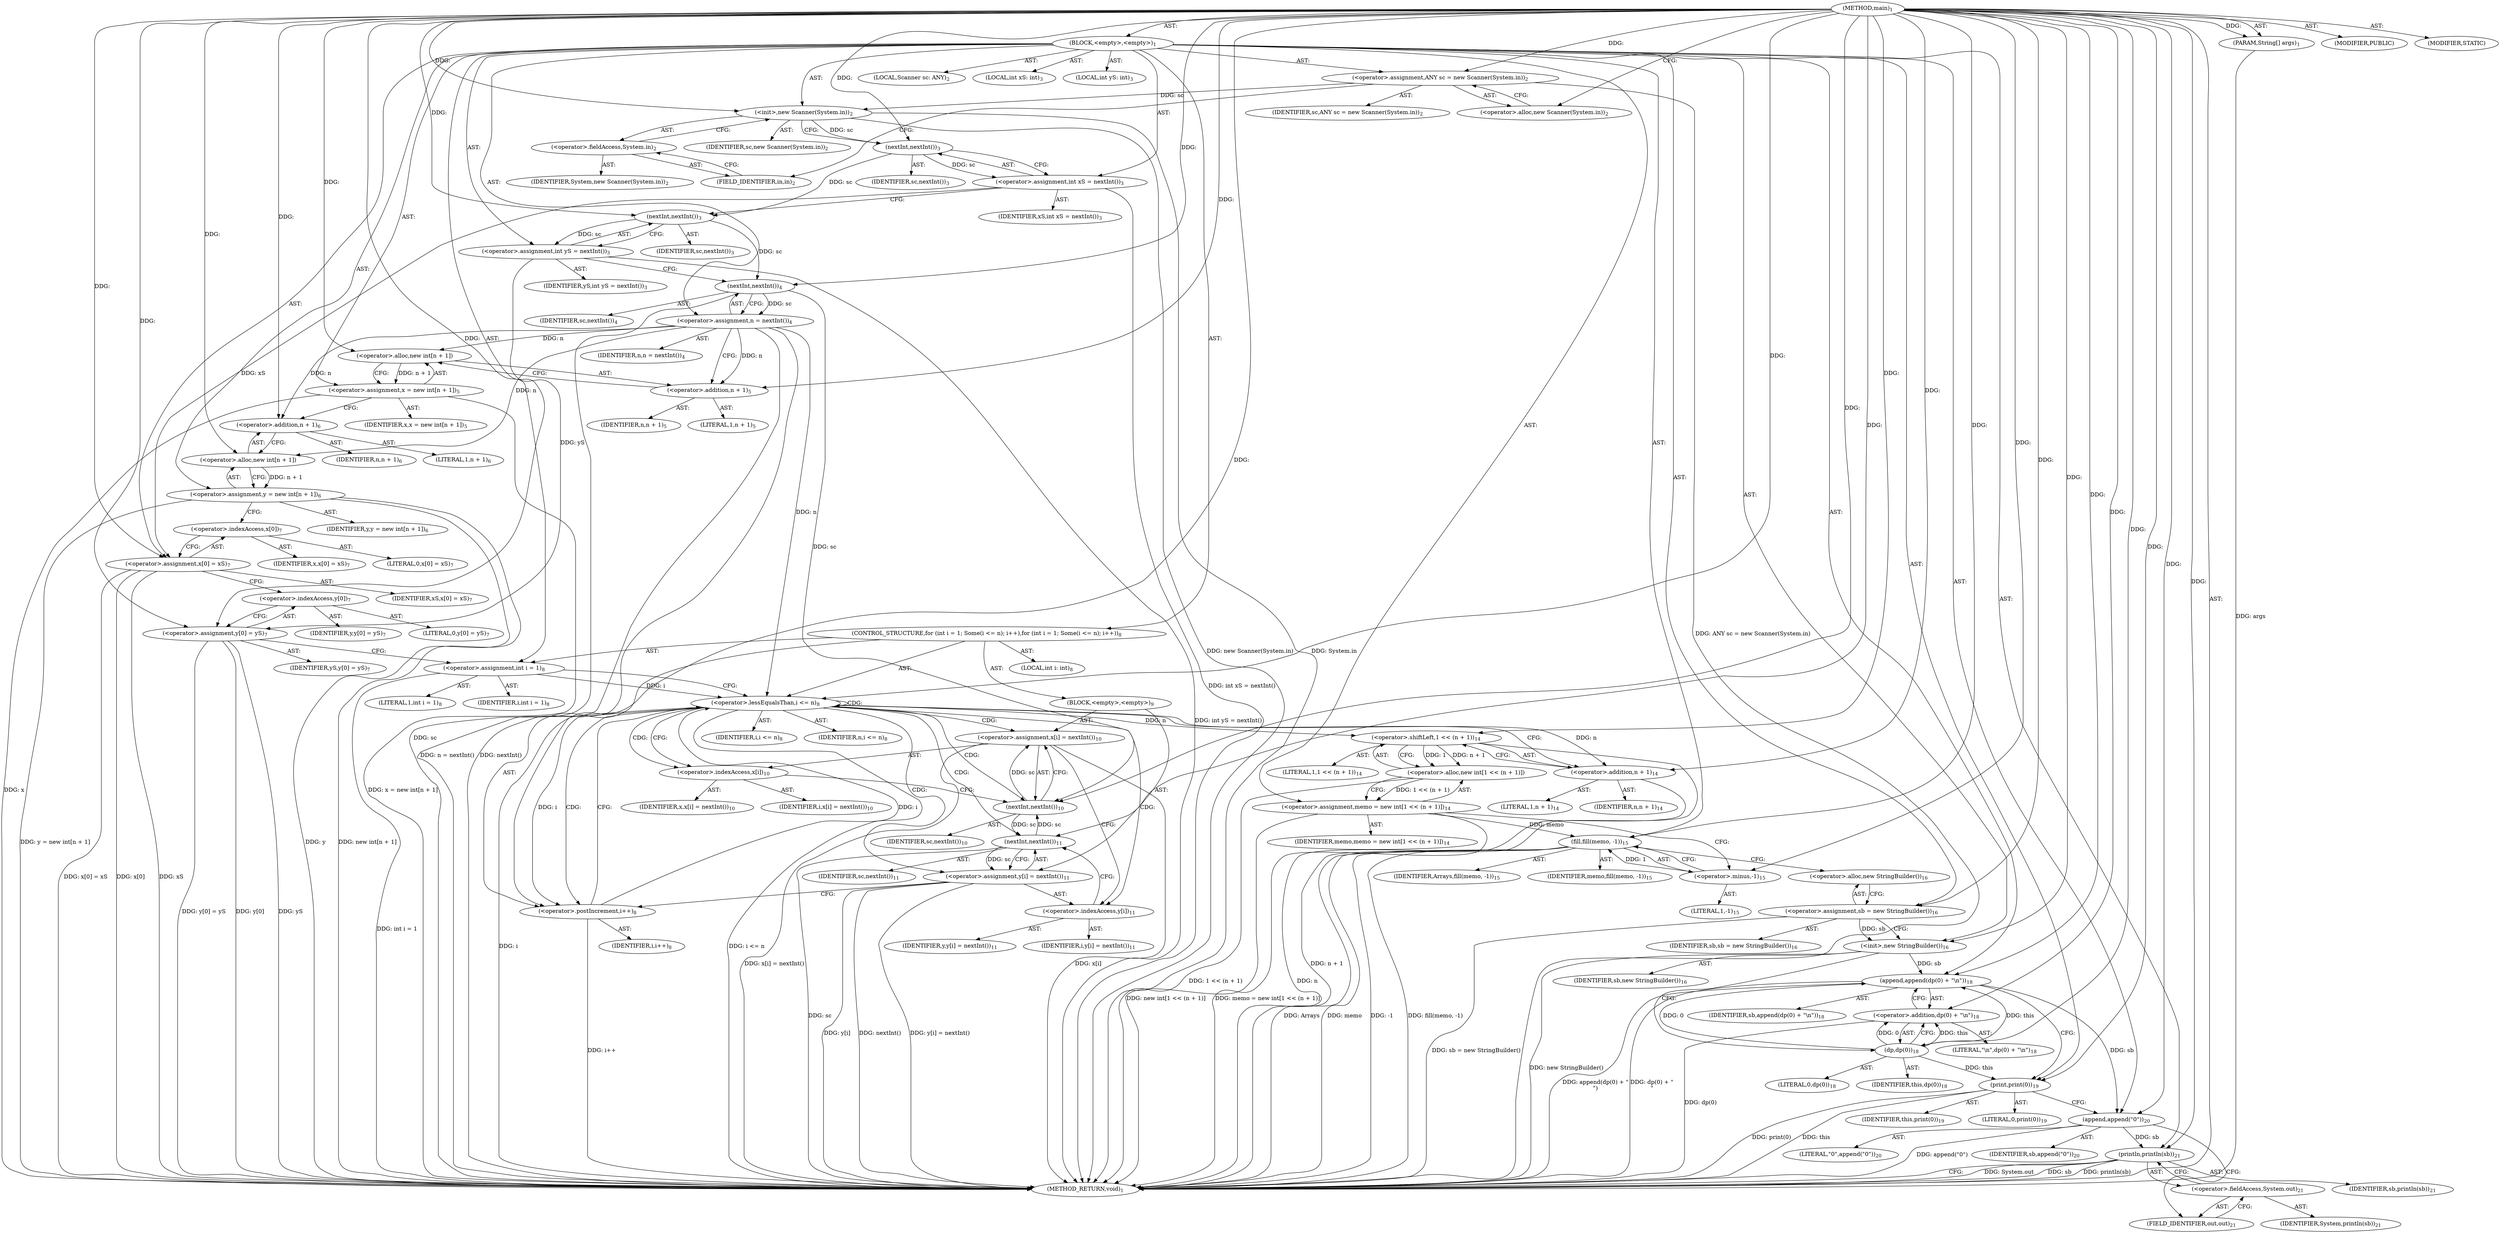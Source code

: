 digraph "main" {  
"19" [label = <(METHOD,main)<SUB>1</SUB>> ]
"20" [label = <(PARAM,String[] args)<SUB>1</SUB>> ]
"21" [label = <(BLOCK,&lt;empty&gt;,&lt;empty&gt;)<SUB>1</SUB>> ]
"4" [label = <(LOCAL,Scanner sc: ANY)<SUB>2</SUB>> ]
"22" [label = <(&lt;operator&gt;.assignment,ANY sc = new Scanner(System.in))<SUB>2</SUB>> ]
"23" [label = <(IDENTIFIER,sc,ANY sc = new Scanner(System.in))<SUB>2</SUB>> ]
"24" [label = <(&lt;operator&gt;.alloc,new Scanner(System.in))<SUB>2</SUB>> ]
"25" [label = <(&lt;init&gt;,new Scanner(System.in))<SUB>2</SUB>> ]
"3" [label = <(IDENTIFIER,sc,new Scanner(System.in))<SUB>2</SUB>> ]
"26" [label = <(&lt;operator&gt;.fieldAccess,System.in)<SUB>2</SUB>> ]
"27" [label = <(IDENTIFIER,System,new Scanner(System.in))<SUB>2</SUB>> ]
"28" [label = <(FIELD_IDENTIFIER,in,in)<SUB>2</SUB>> ]
"29" [label = <(LOCAL,int xS: int)<SUB>3</SUB>> ]
"30" [label = <(LOCAL,int yS: int)<SUB>3</SUB>> ]
"31" [label = <(&lt;operator&gt;.assignment,int xS = nextInt())<SUB>3</SUB>> ]
"32" [label = <(IDENTIFIER,xS,int xS = nextInt())<SUB>3</SUB>> ]
"33" [label = <(nextInt,nextInt())<SUB>3</SUB>> ]
"34" [label = <(IDENTIFIER,sc,nextInt())<SUB>3</SUB>> ]
"35" [label = <(&lt;operator&gt;.assignment,int yS = nextInt())<SUB>3</SUB>> ]
"36" [label = <(IDENTIFIER,yS,int yS = nextInt())<SUB>3</SUB>> ]
"37" [label = <(nextInt,nextInt())<SUB>3</SUB>> ]
"38" [label = <(IDENTIFIER,sc,nextInt())<SUB>3</SUB>> ]
"39" [label = <(&lt;operator&gt;.assignment,n = nextInt())<SUB>4</SUB>> ]
"40" [label = <(IDENTIFIER,n,n = nextInt())<SUB>4</SUB>> ]
"41" [label = <(nextInt,nextInt())<SUB>4</SUB>> ]
"42" [label = <(IDENTIFIER,sc,nextInt())<SUB>4</SUB>> ]
"43" [label = <(&lt;operator&gt;.assignment,x = new int[n + 1])<SUB>5</SUB>> ]
"44" [label = <(IDENTIFIER,x,x = new int[n + 1])<SUB>5</SUB>> ]
"45" [label = <(&lt;operator&gt;.alloc,new int[n + 1])> ]
"46" [label = <(&lt;operator&gt;.addition,n + 1)<SUB>5</SUB>> ]
"47" [label = <(IDENTIFIER,n,n + 1)<SUB>5</SUB>> ]
"48" [label = <(LITERAL,1,n + 1)<SUB>5</SUB>> ]
"49" [label = <(&lt;operator&gt;.assignment,y = new int[n + 1])<SUB>6</SUB>> ]
"50" [label = <(IDENTIFIER,y,y = new int[n + 1])<SUB>6</SUB>> ]
"51" [label = <(&lt;operator&gt;.alloc,new int[n + 1])> ]
"52" [label = <(&lt;operator&gt;.addition,n + 1)<SUB>6</SUB>> ]
"53" [label = <(IDENTIFIER,n,n + 1)<SUB>6</SUB>> ]
"54" [label = <(LITERAL,1,n + 1)<SUB>6</SUB>> ]
"55" [label = <(&lt;operator&gt;.assignment,x[0] = xS)<SUB>7</SUB>> ]
"56" [label = <(&lt;operator&gt;.indexAccess,x[0])<SUB>7</SUB>> ]
"57" [label = <(IDENTIFIER,x,x[0] = xS)<SUB>7</SUB>> ]
"58" [label = <(LITERAL,0,x[0] = xS)<SUB>7</SUB>> ]
"59" [label = <(IDENTIFIER,xS,x[0] = xS)<SUB>7</SUB>> ]
"60" [label = <(&lt;operator&gt;.assignment,y[0] = yS)<SUB>7</SUB>> ]
"61" [label = <(&lt;operator&gt;.indexAccess,y[0])<SUB>7</SUB>> ]
"62" [label = <(IDENTIFIER,y,y[0] = yS)<SUB>7</SUB>> ]
"63" [label = <(LITERAL,0,y[0] = yS)<SUB>7</SUB>> ]
"64" [label = <(IDENTIFIER,yS,y[0] = yS)<SUB>7</SUB>> ]
"65" [label = <(CONTROL_STRUCTURE,for (int i = 1; Some(i &lt;= n); i++),for (int i = 1; Some(i &lt;= n); i++))<SUB>8</SUB>> ]
"66" [label = <(LOCAL,int i: int)<SUB>8</SUB>> ]
"67" [label = <(&lt;operator&gt;.assignment,int i = 1)<SUB>8</SUB>> ]
"68" [label = <(IDENTIFIER,i,int i = 1)<SUB>8</SUB>> ]
"69" [label = <(LITERAL,1,int i = 1)<SUB>8</SUB>> ]
"70" [label = <(&lt;operator&gt;.lessEqualsThan,i &lt;= n)<SUB>8</SUB>> ]
"71" [label = <(IDENTIFIER,i,i &lt;= n)<SUB>8</SUB>> ]
"72" [label = <(IDENTIFIER,n,i &lt;= n)<SUB>8</SUB>> ]
"73" [label = <(&lt;operator&gt;.postIncrement,i++)<SUB>8</SUB>> ]
"74" [label = <(IDENTIFIER,i,i++)<SUB>8</SUB>> ]
"75" [label = <(BLOCK,&lt;empty&gt;,&lt;empty&gt;)<SUB>9</SUB>> ]
"76" [label = <(&lt;operator&gt;.assignment,x[i] = nextInt())<SUB>10</SUB>> ]
"77" [label = <(&lt;operator&gt;.indexAccess,x[i])<SUB>10</SUB>> ]
"78" [label = <(IDENTIFIER,x,x[i] = nextInt())<SUB>10</SUB>> ]
"79" [label = <(IDENTIFIER,i,x[i] = nextInt())<SUB>10</SUB>> ]
"80" [label = <(nextInt,nextInt())<SUB>10</SUB>> ]
"81" [label = <(IDENTIFIER,sc,nextInt())<SUB>10</SUB>> ]
"82" [label = <(&lt;operator&gt;.assignment,y[i] = nextInt())<SUB>11</SUB>> ]
"83" [label = <(&lt;operator&gt;.indexAccess,y[i])<SUB>11</SUB>> ]
"84" [label = <(IDENTIFIER,y,y[i] = nextInt())<SUB>11</SUB>> ]
"85" [label = <(IDENTIFIER,i,y[i] = nextInt())<SUB>11</SUB>> ]
"86" [label = <(nextInt,nextInt())<SUB>11</SUB>> ]
"87" [label = <(IDENTIFIER,sc,nextInt())<SUB>11</SUB>> ]
"88" [label = <(&lt;operator&gt;.assignment,memo = new int[1 &lt;&lt; (n + 1)])<SUB>14</SUB>> ]
"89" [label = <(IDENTIFIER,memo,memo = new int[1 &lt;&lt; (n + 1)])<SUB>14</SUB>> ]
"90" [label = <(&lt;operator&gt;.alloc,new int[1 &lt;&lt; (n + 1)])> ]
"91" [label = <(&lt;operator&gt;.shiftLeft,1 &lt;&lt; (n + 1))<SUB>14</SUB>> ]
"92" [label = <(LITERAL,1,1 &lt;&lt; (n + 1))<SUB>14</SUB>> ]
"93" [label = <(&lt;operator&gt;.addition,n + 1)<SUB>14</SUB>> ]
"94" [label = <(IDENTIFIER,n,n + 1)<SUB>14</SUB>> ]
"95" [label = <(LITERAL,1,n + 1)<SUB>14</SUB>> ]
"96" [label = <(fill,fill(memo, -1))<SUB>15</SUB>> ]
"97" [label = <(IDENTIFIER,Arrays,fill(memo, -1))<SUB>15</SUB>> ]
"98" [label = <(IDENTIFIER,memo,fill(memo, -1))<SUB>15</SUB>> ]
"99" [label = <(&lt;operator&gt;.minus,-1)<SUB>15</SUB>> ]
"100" [label = <(LITERAL,1,-1)<SUB>15</SUB>> ]
"101" [label = <(&lt;operator&gt;.assignment,sb = new StringBuilder())<SUB>16</SUB>> ]
"102" [label = <(IDENTIFIER,sb,sb = new StringBuilder())<SUB>16</SUB>> ]
"103" [label = <(&lt;operator&gt;.alloc,new StringBuilder())<SUB>16</SUB>> ]
"104" [label = <(&lt;init&gt;,new StringBuilder())<SUB>16</SUB>> ]
"105" [label = <(IDENTIFIER,sb,new StringBuilder())<SUB>16</SUB>> ]
"106" [label = <(append,append(dp(0) + &quot;\n&quot;))<SUB>18</SUB>> ]
"107" [label = <(IDENTIFIER,sb,append(dp(0) + &quot;\n&quot;))<SUB>18</SUB>> ]
"108" [label = <(&lt;operator&gt;.addition,dp(0) + &quot;\n&quot;)<SUB>18</SUB>> ]
"109" [label = <(dp,dp(0))<SUB>18</SUB>> ]
"110" [label = <(IDENTIFIER,this,dp(0))<SUB>18</SUB>> ]
"111" [label = <(LITERAL,0,dp(0))<SUB>18</SUB>> ]
"112" [label = <(LITERAL,&quot;\n&quot;,dp(0) + &quot;\n&quot;)<SUB>18</SUB>> ]
"113" [label = <(print,print(0))<SUB>19</SUB>> ]
"114" [label = <(IDENTIFIER,this,print(0))<SUB>19</SUB>> ]
"115" [label = <(LITERAL,0,print(0))<SUB>19</SUB>> ]
"116" [label = <(append,append(&quot;0&quot;))<SUB>20</SUB>> ]
"117" [label = <(IDENTIFIER,sb,append(&quot;0&quot;))<SUB>20</SUB>> ]
"118" [label = <(LITERAL,&quot;0&quot;,append(&quot;0&quot;))<SUB>20</SUB>> ]
"119" [label = <(println,println(sb))<SUB>21</SUB>> ]
"120" [label = <(&lt;operator&gt;.fieldAccess,System.out)<SUB>21</SUB>> ]
"121" [label = <(IDENTIFIER,System,println(sb))<SUB>21</SUB>> ]
"122" [label = <(FIELD_IDENTIFIER,out,out)<SUB>21</SUB>> ]
"123" [label = <(IDENTIFIER,sb,println(sb))<SUB>21</SUB>> ]
"124" [label = <(MODIFIER,PUBLIC)> ]
"125" [label = <(MODIFIER,STATIC)> ]
"126" [label = <(METHOD_RETURN,void)<SUB>1</SUB>> ]
  "19" -> "20"  [ label = "AST: "] 
  "19" -> "21"  [ label = "AST: "] 
  "19" -> "124"  [ label = "AST: "] 
  "19" -> "125"  [ label = "AST: "] 
  "19" -> "126"  [ label = "AST: "] 
  "21" -> "4"  [ label = "AST: "] 
  "21" -> "22"  [ label = "AST: "] 
  "21" -> "25"  [ label = "AST: "] 
  "21" -> "29"  [ label = "AST: "] 
  "21" -> "30"  [ label = "AST: "] 
  "21" -> "31"  [ label = "AST: "] 
  "21" -> "35"  [ label = "AST: "] 
  "21" -> "39"  [ label = "AST: "] 
  "21" -> "43"  [ label = "AST: "] 
  "21" -> "49"  [ label = "AST: "] 
  "21" -> "55"  [ label = "AST: "] 
  "21" -> "60"  [ label = "AST: "] 
  "21" -> "65"  [ label = "AST: "] 
  "21" -> "88"  [ label = "AST: "] 
  "21" -> "96"  [ label = "AST: "] 
  "21" -> "101"  [ label = "AST: "] 
  "21" -> "104"  [ label = "AST: "] 
  "21" -> "106"  [ label = "AST: "] 
  "21" -> "113"  [ label = "AST: "] 
  "21" -> "116"  [ label = "AST: "] 
  "21" -> "119"  [ label = "AST: "] 
  "22" -> "23"  [ label = "AST: "] 
  "22" -> "24"  [ label = "AST: "] 
  "25" -> "3"  [ label = "AST: "] 
  "25" -> "26"  [ label = "AST: "] 
  "26" -> "27"  [ label = "AST: "] 
  "26" -> "28"  [ label = "AST: "] 
  "31" -> "32"  [ label = "AST: "] 
  "31" -> "33"  [ label = "AST: "] 
  "33" -> "34"  [ label = "AST: "] 
  "35" -> "36"  [ label = "AST: "] 
  "35" -> "37"  [ label = "AST: "] 
  "37" -> "38"  [ label = "AST: "] 
  "39" -> "40"  [ label = "AST: "] 
  "39" -> "41"  [ label = "AST: "] 
  "41" -> "42"  [ label = "AST: "] 
  "43" -> "44"  [ label = "AST: "] 
  "43" -> "45"  [ label = "AST: "] 
  "45" -> "46"  [ label = "AST: "] 
  "46" -> "47"  [ label = "AST: "] 
  "46" -> "48"  [ label = "AST: "] 
  "49" -> "50"  [ label = "AST: "] 
  "49" -> "51"  [ label = "AST: "] 
  "51" -> "52"  [ label = "AST: "] 
  "52" -> "53"  [ label = "AST: "] 
  "52" -> "54"  [ label = "AST: "] 
  "55" -> "56"  [ label = "AST: "] 
  "55" -> "59"  [ label = "AST: "] 
  "56" -> "57"  [ label = "AST: "] 
  "56" -> "58"  [ label = "AST: "] 
  "60" -> "61"  [ label = "AST: "] 
  "60" -> "64"  [ label = "AST: "] 
  "61" -> "62"  [ label = "AST: "] 
  "61" -> "63"  [ label = "AST: "] 
  "65" -> "66"  [ label = "AST: "] 
  "65" -> "67"  [ label = "AST: "] 
  "65" -> "70"  [ label = "AST: "] 
  "65" -> "73"  [ label = "AST: "] 
  "65" -> "75"  [ label = "AST: "] 
  "67" -> "68"  [ label = "AST: "] 
  "67" -> "69"  [ label = "AST: "] 
  "70" -> "71"  [ label = "AST: "] 
  "70" -> "72"  [ label = "AST: "] 
  "73" -> "74"  [ label = "AST: "] 
  "75" -> "76"  [ label = "AST: "] 
  "75" -> "82"  [ label = "AST: "] 
  "76" -> "77"  [ label = "AST: "] 
  "76" -> "80"  [ label = "AST: "] 
  "77" -> "78"  [ label = "AST: "] 
  "77" -> "79"  [ label = "AST: "] 
  "80" -> "81"  [ label = "AST: "] 
  "82" -> "83"  [ label = "AST: "] 
  "82" -> "86"  [ label = "AST: "] 
  "83" -> "84"  [ label = "AST: "] 
  "83" -> "85"  [ label = "AST: "] 
  "86" -> "87"  [ label = "AST: "] 
  "88" -> "89"  [ label = "AST: "] 
  "88" -> "90"  [ label = "AST: "] 
  "90" -> "91"  [ label = "AST: "] 
  "91" -> "92"  [ label = "AST: "] 
  "91" -> "93"  [ label = "AST: "] 
  "93" -> "94"  [ label = "AST: "] 
  "93" -> "95"  [ label = "AST: "] 
  "96" -> "97"  [ label = "AST: "] 
  "96" -> "98"  [ label = "AST: "] 
  "96" -> "99"  [ label = "AST: "] 
  "99" -> "100"  [ label = "AST: "] 
  "101" -> "102"  [ label = "AST: "] 
  "101" -> "103"  [ label = "AST: "] 
  "104" -> "105"  [ label = "AST: "] 
  "106" -> "107"  [ label = "AST: "] 
  "106" -> "108"  [ label = "AST: "] 
  "108" -> "109"  [ label = "AST: "] 
  "108" -> "112"  [ label = "AST: "] 
  "109" -> "110"  [ label = "AST: "] 
  "109" -> "111"  [ label = "AST: "] 
  "113" -> "114"  [ label = "AST: "] 
  "113" -> "115"  [ label = "AST: "] 
  "116" -> "117"  [ label = "AST: "] 
  "116" -> "118"  [ label = "AST: "] 
  "119" -> "120"  [ label = "AST: "] 
  "119" -> "123"  [ label = "AST: "] 
  "120" -> "121"  [ label = "AST: "] 
  "120" -> "122"  [ label = "AST: "] 
  "22" -> "28"  [ label = "CFG: "] 
  "25" -> "33"  [ label = "CFG: "] 
  "31" -> "37"  [ label = "CFG: "] 
  "35" -> "41"  [ label = "CFG: "] 
  "39" -> "46"  [ label = "CFG: "] 
  "43" -> "52"  [ label = "CFG: "] 
  "49" -> "56"  [ label = "CFG: "] 
  "55" -> "61"  [ label = "CFG: "] 
  "60" -> "67"  [ label = "CFG: "] 
  "88" -> "99"  [ label = "CFG: "] 
  "96" -> "103"  [ label = "CFG: "] 
  "101" -> "104"  [ label = "CFG: "] 
  "104" -> "109"  [ label = "CFG: "] 
  "106" -> "113"  [ label = "CFG: "] 
  "113" -> "116"  [ label = "CFG: "] 
  "116" -> "122"  [ label = "CFG: "] 
  "119" -> "126"  [ label = "CFG: "] 
  "24" -> "22"  [ label = "CFG: "] 
  "26" -> "25"  [ label = "CFG: "] 
  "33" -> "31"  [ label = "CFG: "] 
  "37" -> "35"  [ label = "CFG: "] 
  "41" -> "39"  [ label = "CFG: "] 
  "45" -> "43"  [ label = "CFG: "] 
  "51" -> "49"  [ label = "CFG: "] 
  "56" -> "55"  [ label = "CFG: "] 
  "61" -> "60"  [ label = "CFG: "] 
  "67" -> "70"  [ label = "CFG: "] 
  "70" -> "77"  [ label = "CFG: "] 
  "70" -> "93"  [ label = "CFG: "] 
  "73" -> "70"  [ label = "CFG: "] 
  "90" -> "88"  [ label = "CFG: "] 
  "99" -> "96"  [ label = "CFG: "] 
  "103" -> "101"  [ label = "CFG: "] 
  "108" -> "106"  [ label = "CFG: "] 
  "120" -> "119"  [ label = "CFG: "] 
  "28" -> "26"  [ label = "CFG: "] 
  "46" -> "45"  [ label = "CFG: "] 
  "52" -> "51"  [ label = "CFG: "] 
  "76" -> "83"  [ label = "CFG: "] 
  "82" -> "73"  [ label = "CFG: "] 
  "91" -> "90"  [ label = "CFG: "] 
  "109" -> "108"  [ label = "CFG: "] 
  "122" -> "120"  [ label = "CFG: "] 
  "77" -> "80"  [ label = "CFG: "] 
  "80" -> "76"  [ label = "CFG: "] 
  "83" -> "86"  [ label = "CFG: "] 
  "86" -> "82"  [ label = "CFG: "] 
  "93" -> "91"  [ label = "CFG: "] 
  "19" -> "24"  [ label = "CFG: "] 
  "20" -> "126"  [ label = "DDG: args"] 
  "22" -> "126"  [ label = "DDG: ANY sc = new Scanner(System.in)"] 
  "25" -> "126"  [ label = "DDG: System.in"] 
  "25" -> "126"  [ label = "DDG: new Scanner(System.in)"] 
  "31" -> "126"  [ label = "DDG: int xS = nextInt()"] 
  "35" -> "126"  [ label = "DDG: int yS = nextInt()"] 
  "41" -> "126"  [ label = "DDG: sc"] 
  "39" -> "126"  [ label = "DDG: nextInt()"] 
  "39" -> "126"  [ label = "DDG: n = nextInt()"] 
  "43" -> "126"  [ label = "DDG: x"] 
  "43" -> "126"  [ label = "DDG: x = new int[n + 1]"] 
  "49" -> "126"  [ label = "DDG: y"] 
  "49" -> "126"  [ label = "DDG: new int[n + 1]"] 
  "49" -> "126"  [ label = "DDG: y = new int[n + 1]"] 
  "55" -> "126"  [ label = "DDG: x[0]"] 
  "55" -> "126"  [ label = "DDG: xS"] 
  "55" -> "126"  [ label = "DDG: x[0] = xS"] 
  "60" -> "126"  [ label = "DDG: y[0]"] 
  "60" -> "126"  [ label = "DDG: yS"] 
  "60" -> "126"  [ label = "DDG: y[0] = yS"] 
  "67" -> "126"  [ label = "DDG: int i = 1"] 
  "70" -> "126"  [ label = "DDG: i"] 
  "70" -> "126"  [ label = "DDG: i &lt;= n"] 
  "93" -> "126"  [ label = "DDG: n"] 
  "91" -> "126"  [ label = "DDG: n + 1"] 
  "90" -> "126"  [ label = "DDG: 1 &lt;&lt; (n + 1)"] 
  "88" -> "126"  [ label = "DDG: new int[1 &lt;&lt; (n + 1)]"] 
  "88" -> "126"  [ label = "DDG: memo = new int[1 &lt;&lt; (n + 1)]"] 
  "96" -> "126"  [ label = "DDG: memo"] 
  "96" -> "126"  [ label = "DDG: -1"] 
  "96" -> "126"  [ label = "DDG: fill(memo, -1)"] 
  "101" -> "126"  [ label = "DDG: sb = new StringBuilder()"] 
  "104" -> "126"  [ label = "DDG: new StringBuilder()"] 
  "108" -> "126"  [ label = "DDG: dp(0)"] 
  "106" -> "126"  [ label = "DDG: dp(0) + &quot;\n&quot;"] 
  "106" -> "126"  [ label = "DDG: append(dp(0) + &quot;\n&quot;)"] 
  "113" -> "126"  [ label = "DDG: this"] 
  "113" -> "126"  [ label = "DDG: print(0)"] 
  "116" -> "126"  [ label = "DDG: append(&quot;0&quot;)"] 
  "119" -> "126"  [ label = "DDG: System.out"] 
  "119" -> "126"  [ label = "DDG: sb"] 
  "119" -> "126"  [ label = "DDG: println(sb)"] 
  "76" -> "126"  [ label = "DDG: x[i]"] 
  "76" -> "126"  [ label = "DDG: x[i] = nextInt()"] 
  "82" -> "126"  [ label = "DDG: y[i]"] 
  "86" -> "126"  [ label = "DDG: sc"] 
  "82" -> "126"  [ label = "DDG: nextInt()"] 
  "82" -> "126"  [ label = "DDG: y[i] = nextInt()"] 
  "73" -> "126"  [ label = "DDG: i++"] 
  "96" -> "126"  [ label = "DDG: Arrays"] 
  "19" -> "20"  [ label = "DDG: "] 
  "19" -> "22"  [ label = "DDG: "] 
  "33" -> "31"  [ label = "DDG: sc"] 
  "37" -> "35"  [ label = "DDG: sc"] 
  "41" -> "39"  [ label = "DDG: sc"] 
  "45" -> "43"  [ label = "DDG: n + 1"] 
  "51" -> "49"  [ label = "DDG: n + 1"] 
  "31" -> "55"  [ label = "DDG: xS"] 
  "19" -> "55"  [ label = "DDG: "] 
  "35" -> "60"  [ label = "DDG: yS"] 
  "19" -> "60"  [ label = "DDG: "] 
  "90" -> "88"  [ label = "DDG: 1 &lt;&lt; (n + 1)"] 
  "19" -> "101"  [ label = "DDG: "] 
  "22" -> "25"  [ label = "DDG: sc"] 
  "19" -> "25"  [ label = "DDG: "] 
  "19" -> "67"  [ label = "DDG: "] 
  "19" -> "96"  [ label = "DDG: "] 
  "88" -> "96"  [ label = "DDG: memo"] 
  "99" -> "96"  [ label = "DDG: 1"] 
  "101" -> "104"  [ label = "DDG: sb"] 
  "19" -> "104"  [ label = "DDG: "] 
  "104" -> "106"  [ label = "DDG: sb"] 
  "19" -> "106"  [ label = "DDG: "] 
  "109" -> "106"  [ label = "DDG: this"] 
  "109" -> "106"  [ label = "DDG: 0"] 
  "109" -> "113"  [ label = "DDG: this"] 
  "19" -> "113"  [ label = "DDG: "] 
  "106" -> "116"  [ label = "DDG: sb"] 
  "19" -> "116"  [ label = "DDG: "] 
  "116" -> "119"  [ label = "DDG: sb"] 
  "19" -> "119"  [ label = "DDG: "] 
  "25" -> "33"  [ label = "DDG: sc"] 
  "19" -> "33"  [ label = "DDG: "] 
  "33" -> "37"  [ label = "DDG: sc"] 
  "19" -> "37"  [ label = "DDG: "] 
  "37" -> "41"  [ label = "DDG: sc"] 
  "19" -> "41"  [ label = "DDG: "] 
  "39" -> "45"  [ label = "DDG: n"] 
  "19" -> "45"  [ label = "DDG: "] 
  "19" -> "51"  [ label = "DDG: "] 
  "39" -> "51"  [ label = "DDG: n"] 
  "67" -> "70"  [ label = "DDG: i"] 
  "73" -> "70"  [ label = "DDG: i"] 
  "19" -> "70"  [ label = "DDG: "] 
  "39" -> "70"  [ label = "DDG: n"] 
  "70" -> "73"  [ label = "DDG: i"] 
  "19" -> "73"  [ label = "DDG: "] 
  "80" -> "76"  [ label = "DDG: sc"] 
  "86" -> "82"  [ label = "DDG: sc"] 
  "91" -> "90"  [ label = "DDG: 1"] 
  "91" -> "90"  [ label = "DDG: n + 1"] 
  "19" -> "99"  [ label = "DDG: "] 
  "109" -> "108"  [ label = "DDG: this"] 
  "109" -> "108"  [ label = "DDG: 0"] 
  "19" -> "108"  [ label = "DDG: "] 
  "39" -> "46"  [ label = "DDG: n"] 
  "19" -> "46"  [ label = "DDG: "] 
  "19" -> "52"  [ label = "DDG: "] 
  "39" -> "52"  [ label = "DDG: n"] 
  "19" -> "91"  [ label = "DDG: "] 
  "70" -> "91"  [ label = "DDG: n"] 
  "19" -> "109"  [ label = "DDG: "] 
  "41" -> "80"  [ label = "DDG: sc"] 
  "86" -> "80"  [ label = "DDG: sc"] 
  "19" -> "80"  [ label = "DDG: "] 
  "80" -> "86"  [ label = "DDG: sc"] 
  "19" -> "86"  [ label = "DDG: "] 
  "70" -> "93"  [ label = "DDG: n"] 
  "19" -> "93"  [ label = "DDG: "] 
  "70" -> "80"  [ label = "CDG: "] 
  "70" -> "76"  [ label = "CDG: "] 
  "70" -> "73"  [ label = "CDG: "] 
  "70" -> "77"  [ label = "CDG: "] 
  "70" -> "83"  [ label = "CDG: "] 
  "70" -> "82"  [ label = "CDG: "] 
  "70" -> "70"  [ label = "CDG: "] 
  "70" -> "86"  [ label = "CDG: "] 
}
